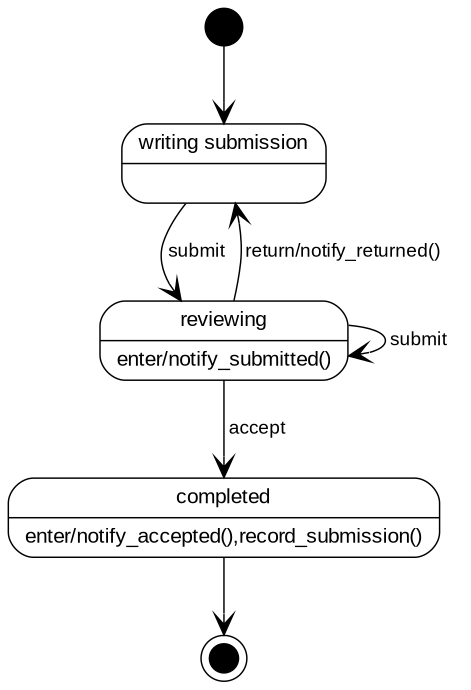 digraph hierarchy {
rankdir=TB
node[shape=Mrecord, fontname=Arial, fontsize=10, penwidth=0.7]
edge[dir=forward, arrowhead=vee, fontname=Arial, fontsize=9, penwidth=0.7]

start[label="",
      shape=circle, style=filled, color=black, fillcolor=black,
      fixedsize=true, width=0.25, height=0.25]
end[label="",
    shape=doublecircle, style=filled, color=black, fillcolor=black,
    fixedsize=true, width=0.2, height=0.2]

writing_submission[label = "{writing submission|}"]
reviewing[label = "{reviewing|enter/notify_submitted()}"]
completed[label = "{completed|enter/notify_accepted(),record_submission()}"]

start->writing_submission
writing_submission->reviewing [label = " submit   "]
reviewing->reviewing [label = " submit   "]
reviewing->writing_submission [label = " return/notify_returned()   "]
reviewing->completed [label = " accept   "]
completed->end
}

